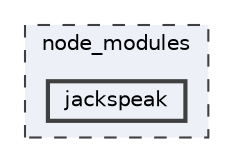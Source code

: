 digraph "node_modules/jackspeak"
{
 // LATEX_PDF_SIZE
  bgcolor="transparent";
  edge [fontname=Helvetica,fontsize=10,labelfontname=Helvetica,labelfontsize=10];
  node [fontname=Helvetica,fontsize=10,shape=box,height=0.2,width=0.4];
  compound=true
  subgraph clusterdir_acd06b18086a0dd2ae699b1e0b775be8 {
    graph [ bgcolor="#edf0f7", pencolor="grey25", label="node_modules", fontname=Helvetica,fontsize=10 style="filled,dashed", URL="dir_acd06b18086a0dd2ae699b1e0b775be8.html",tooltip=""]
  dir_4716f4025757d4ff8f00a5588c1ea90b [label="jackspeak", fillcolor="#edf0f7", color="grey25", style="filled,bold", URL="dir_4716f4025757d4ff8f00a5588c1ea90b.html",tooltip=""];
  }
}

